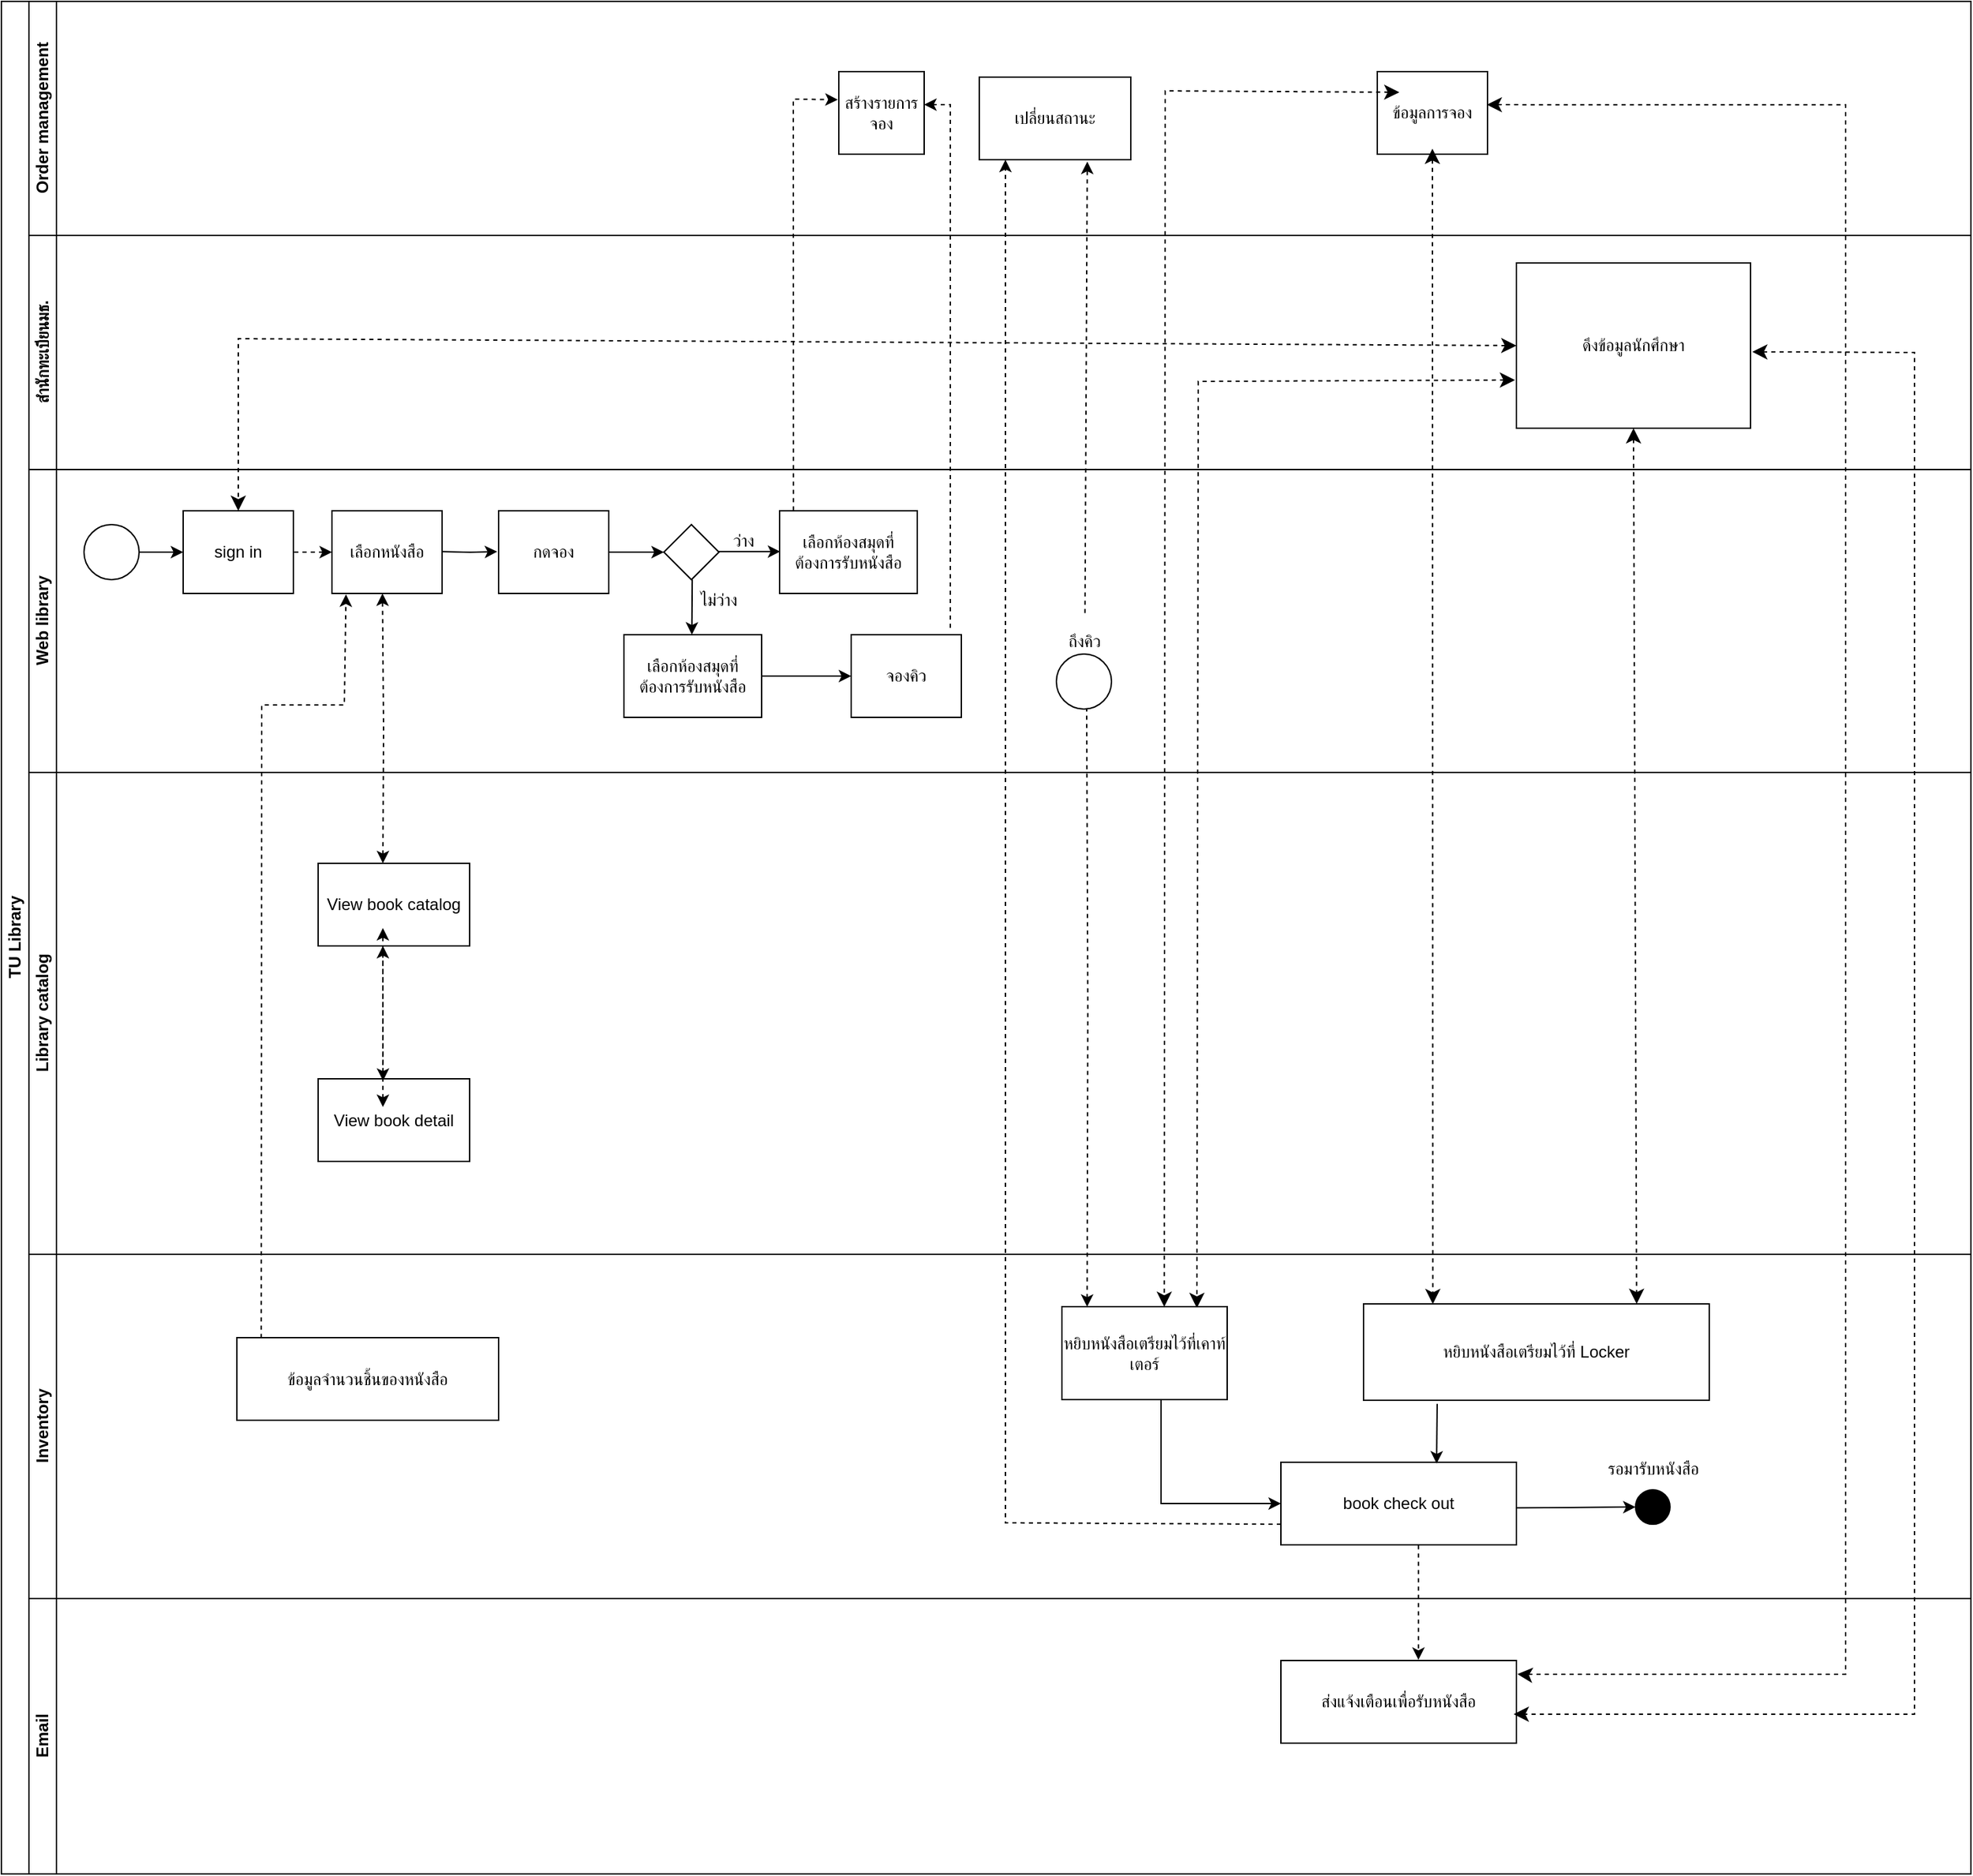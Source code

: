 <mxfile version="24.2.2" type="github">
  <diagram id="prtHgNgQTEPvFCAcTncT" name="Page-1">
    <mxGraphModel dx="2269" dy="1309" grid="1" gridSize="10" guides="1" tooltips="1" connect="1" arrows="1" fold="1" page="1" pageScale="1" pageWidth="1600" pageHeight="1200" math="0" shadow="0">
      <root>
        <mxCell id="0" />
        <mxCell id="1" parent="0" />
        <mxCell id="dNxyNK7c78bLwvsdeMH5-19" value="TU Library" style="swimlane;html=1;childLayout=stackLayout;resizeParent=1;resizeParentMax=0;horizontal=0;startSize=20;horizontalStack=0;" parent="1" vertex="1">
          <mxGeometry x="51" y="25" width="1430" height="1360" as="geometry" />
        </mxCell>
        <mxCell id="NBcu9S_2Oj-sg9Alpb2j-23" value="Order management" style="swimlane;html=1;startSize=20;horizontal=0;" vertex="1" parent="dNxyNK7c78bLwvsdeMH5-19">
          <mxGeometry x="20" width="1410" height="170" as="geometry" />
        </mxCell>
        <mxCell id="NBcu9S_2Oj-sg9Alpb2j-24" value="สร้างรายการจอง" style="rounded=0;whiteSpace=wrap;html=1;fontFamily=Helvetica;fontSize=12;fontColor=#000000;align=center;" vertex="1" parent="NBcu9S_2Oj-sg9Alpb2j-23">
          <mxGeometry x="588" y="51" width="62" height="60" as="geometry" />
        </mxCell>
        <mxCell id="NBcu9S_2Oj-sg9Alpb2j-27" value="ข้อมูลการจอง" style="rounded=0;whiteSpace=wrap;html=1;fontFamily=Helvetica;fontSize=12;fontColor=#000000;align=center;" vertex="1" parent="NBcu9S_2Oj-sg9Alpb2j-23">
          <mxGeometry x="979" y="51" width="80" height="60" as="geometry" />
        </mxCell>
        <mxCell id="NBcu9S_2Oj-sg9Alpb2j-45" value="เปลี่ยนสถานะ" style="rounded=0;whiteSpace=wrap;html=1;fontFamily=Helvetica;fontSize=12;fontColor=#000000;align=center;" vertex="1" parent="NBcu9S_2Oj-sg9Alpb2j-23">
          <mxGeometry x="690" y="55" width="110" height="60" as="geometry" />
        </mxCell>
        <mxCell id="M6i8ldN1hpBLd04Djtbs-2" value="สำนักทะเบียนมธ." style="swimlane;html=1;startSize=20;horizontal=0;" parent="dNxyNK7c78bLwvsdeMH5-19" vertex="1">
          <mxGeometry x="20" y="170" width="1410" height="170" as="geometry" />
        </mxCell>
        <mxCell id="NBcu9S_2Oj-sg9Alpb2j-1" value="ดึงข้อมูลนักศึกษา" style="rounded=0;whiteSpace=wrap;html=1;fontFamily=Helvetica;fontSize=12;fontColor=#000000;align=center;" vertex="1" parent="M6i8ldN1hpBLd04Djtbs-2">
          <mxGeometry x="1080" y="20" width="170" height="120" as="geometry" />
        </mxCell>
        <mxCell id="dNxyNK7c78bLwvsdeMH5-20" value="Web library" style="swimlane;html=1;startSize=20;horizontal=0;" parent="dNxyNK7c78bLwvsdeMH5-19" vertex="1">
          <mxGeometry x="20" y="340" width="1410" height="220" as="geometry" />
        </mxCell>
        <mxCell id="dNxyNK7c78bLwvsdeMH5-33" value="" style="edgeStyle=orthogonalEdgeStyle;rounded=0;orthogonalLoop=1;jettySize=auto;html=1;endArrow=classic;endFill=1;" parent="dNxyNK7c78bLwvsdeMH5-20" source="dNxyNK7c78bLwvsdeMH5-30" edge="1">
          <mxGeometry relative="1" as="geometry">
            <mxPoint x="461" y="60" as="targetPoint" />
          </mxGeometry>
        </mxCell>
        <mxCell id="dNxyNK7c78bLwvsdeMH5-30" value="กดจอง" style="rounded=0;whiteSpace=wrap;html=1;fontFamily=Helvetica;fontSize=12;fontColor=#000000;align=center;" parent="dNxyNK7c78bLwvsdeMH5-20" vertex="1">
          <mxGeometry x="341" y="30" width="80" height="60" as="geometry" />
        </mxCell>
        <mxCell id="dNxyNK7c78bLwvsdeMH5-26" value="เลือกหนังสือ" style="rounded=0;whiteSpace=wrap;html=1;fontFamily=Helvetica;fontSize=12;fontColor=#000000;align=center;" parent="dNxyNK7c78bLwvsdeMH5-20" vertex="1">
          <mxGeometry x="220" y="30" width="80" height="60" as="geometry" />
        </mxCell>
        <mxCell id="M6i8ldN1hpBLd04Djtbs-4" value="" style="rhombus;whiteSpace=wrap;html=1;fontFamily=Helvetica;fontSize=12;fontColor=#000000;align=center;" parent="dNxyNK7c78bLwvsdeMH5-20" vertex="1">
          <mxGeometry x="461" y="40" width="40" height="40" as="geometry" />
        </mxCell>
        <mxCell id="M6i8ldN1hpBLd04Djtbs-5" value="เลือกห้องสมุดที่ต้องการรับหนังสือ" style="rounded=0;whiteSpace=wrap;html=1;fontFamily=Helvetica;fontSize=12;fontColor=#000000;align=center;" parent="dNxyNK7c78bLwvsdeMH5-20" vertex="1">
          <mxGeometry x="545" y="30" width="100" height="60" as="geometry" />
        </mxCell>
        <mxCell id="M6i8ldN1hpBLd04Djtbs-7" value="เลือกห้องสมุดที่ต้องการรับหนังสือ" style="rounded=0;whiteSpace=wrap;html=1;fontFamily=Helvetica;fontSize=12;fontColor=#000000;align=center;" parent="dNxyNK7c78bLwvsdeMH5-20" vertex="1">
          <mxGeometry x="432" y="120" width="100" height="60" as="geometry" />
        </mxCell>
        <mxCell id="M6i8ldN1hpBLd04Djtbs-8" style="edgeStyle=orthogonalEdgeStyle;rounded=0;orthogonalLoop=1;jettySize=auto;html=1;endArrow=classic;endFill=1;entryX=0.443;entryY=-0.001;entryDx=0;entryDy=0;entryPerimeter=0;" parent="dNxyNK7c78bLwvsdeMH5-20" edge="1">
          <mxGeometry relative="1" as="geometry">
            <mxPoint x="481.6" y="80" as="sourcePoint" />
            <mxPoint x="481.3" y="119.94" as="targetPoint" />
            <Array as="points" />
          </mxGeometry>
        </mxCell>
        <mxCell id="M6i8ldN1hpBLd04Djtbs-10" value="ว่าง" style="text;strokeColor=none;align=center;fillColor=none;html=1;verticalAlign=middle;whiteSpace=wrap;rounded=0;" parent="dNxyNK7c78bLwvsdeMH5-20" vertex="1">
          <mxGeometry x="489" y="37" width="60" height="30" as="geometry" />
        </mxCell>
        <mxCell id="M6i8ldN1hpBLd04Djtbs-11" value="ไม่ว่าง" style="text;strokeColor=none;align=center;fillColor=none;html=1;verticalAlign=middle;whiteSpace=wrap;rounded=0;" parent="dNxyNK7c78bLwvsdeMH5-20" vertex="1">
          <mxGeometry x="471" y="80" width="60" height="30" as="geometry" />
        </mxCell>
        <mxCell id="M6i8ldN1hpBLd04Djtbs-13" value="" style="edgeStyle=orthogonalEdgeStyle;rounded=0;orthogonalLoop=1;jettySize=auto;html=1;dashed=1;endArrow=classic;endFill=1;startArrow=classic;startFill=1;entryX=0.5;entryY=1;entryDx=0;entryDy=0;" parent="dNxyNK7c78bLwvsdeMH5-20" edge="1">
          <mxGeometry relative="1" as="geometry">
            <mxPoint x="257" y="286" as="sourcePoint" />
            <mxPoint x="256.68" y="90" as="targetPoint" />
          </mxGeometry>
        </mxCell>
        <mxCell id="M6i8ldN1hpBLd04Djtbs-17" value="" style="edgeStyle=orthogonalEdgeStyle;rounded=0;orthogonalLoop=1;jettySize=auto;html=1;endArrow=none;endFill=0;startArrow=classic;startFill=1;entryX=1;entryY=0.5;entryDx=0;entryDy=0;exitX=0;exitY=0.5;exitDx=0;exitDy=0;" parent="dNxyNK7c78bLwvsdeMH5-20" edge="1" target="M6i8ldN1hpBLd04Djtbs-7" source="M6i8ldN1hpBLd04Djtbs-16">
          <mxGeometry relative="1" as="geometry">
            <mxPoint x="482" y="470" as="sourcePoint" />
            <mxPoint x="481.76" y="180" as="targetPoint" />
          </mxGeometry>
        </mxCell>
        <mxCell id="dNxyNK7c78bLwvsdeMH5-23" value="" style="ellipse;whiteSpace=wrap;html=1;" parent="dNxyNK7c78bLwvsdeMH5-20" vertex="1">
          <mxGeometry x="40" y="40" width="40" height="40" as="geometry" />
        </mxCell>
        <mxCell id="dNxyNK7c78bLwvsdeMH5-24" value="sign in" style="rounded=0;whiteSpace=wrap;html=1;fontFamily=Helvetica;fontSize=12;fontColor=#000000;align=center;" parent="dNxyNK7c78bLwvsdeMH5-20" vertex="1">
          <mxGeometry x="112" y="30" width="80" height="60" as="geometry" />
        </mxCell>
        <mxCell id="dNxyNK7c78bLwvsdeMH5-27" value="" style="edgeStyle=orthogonalEdgeStyle;rounded=0;orthogonalLoop=1;jettySize=auto;html=1;dashed=1;endArrow=none;endFill=0;startArrow=classic;startFill=1;entryX=1;entryY=0.5;entryDx=0;entryDy=0;exitX=0;exitY=0.5;exitDx=0;exitDy=0;" parent="dNxyNK7c78bLwvsdeMH5-20" source="dNxyNK7c78bLwvsdeMH5-26" target="dNxyNK7c78bLwvsdeMH5-24" edge="1">
          <mxGeometry relative="1" as="geometry">
            <mxPoint x="205" y="-10" as="sourcePoint" />
          </mxGeometry>
        </mxCell>
        <mxCell id="dNxyNK7c78bLwvsdeMH5-25" value="" style="edgeStyle=orthogonalEdgeStyle;rounded=0;orthogonalLoop=1;jettySize=auto;html=1;" parent="dNxyNK7c78bLwvsdeMH5-20" source="dNxyNK7c78bLwvsdeMH5-23" target="dNxyNK7c78bLwvsdeMH5-24" edge="1">
          <mxGeometry relative="1" as="geometry" />
        </mxCell>
        <mxCell id="M6i8ldN1hpBLd04Djtbs-16" value="จองคิว" style="rounded=0;whiteSpace=wrap;html=1;fontFamily=Helvetica;fontSize=12;fontColor=#000000;align=center;" parent="dNxyNK7c78bLwvsdeMH5-20" vertex="1">
          <mxGeometry x="597" y="120" width="80" height="60" as="geometry" />
        </mxCell>
        <mxCell id="M6i8ldN1hpBLd04Djtbs-25" value="ถึงคิว" style="text;html=1;align=center;verticalAlign=middle;resizable=1;points=[];autosize=1;strokeColor=none;fillColor=none;movable=1;rotatable=1;deletable=1;editable=1;locked=0;connectable=1;" parent="dNxyNK7c78bLwvsdeMH5-20" vertex="1">
          <mxGeometry x="741" y="110" width="50" height="30" as="geometry" />
        </mxCell>
        <mxCell id="M6i8ldN1hpBLd04Djtbs-23" value="" style="ellipse;whiteSpace=wrap;html=1;" parent="dNxyNK7c78bLwvsdeMH5-20" vertex="1">
          <mxGeometry x="746" y="134" width="40" height="40" as="geometry" />
        </mxCell>
        <mxCell id="M6i8ldN1hpBLd04Djtbs-24" value="" style="shape=image;html=1;verticalAlign=top;verticalLabelPosition=bottom;labelBackgroundColor=#ffffff;imageAspect=0;aspect=fixed;image=https://cdn4.iconfinder.com/data/icons/48-bubbles/48/12.File-128.png" parent="dNxyNK7c78bLwvsdeMH5-20" vertex="1">
          <mxGeometry x="759" y="145" width="18" height="18" as="geometry" />
        </mxCell>
        <mxCell id="M6i8ldN1hpBLd04Djtbs-3" value="" style="edgeStyle=orthogonalEdgeStyle;rounded=0;orthogonalLoop=1;jettySize=auto;html=1;endArrow=classic;endFill=1;" parent="dNxyNK7c78bLwvsdeMH5-20" edge="1">
          <mxGeometry relative="1" as="geometry">
            <mxPoint x="300" y="59.6" as="sourcePoint" />
            <mxPoint x="340" y="59.6" as="targetPoint" />
          </mxGeometry>
        </mxCell>
        <mxCell id="M6i8ldN1hpBLd04Djtbs-6" value="" style="edgeStyle=orthogonalEdgeStyle;rounded=0;orthogonalLoop=1;jettySize=auto;html=1;endArrow=classic;endFill=1;entryX=0;entryY=0.5;entryDx=0;entryDy=0;" parent="dNxyNK7c78bLwvsdeMH5-20" edge="1">
          <mxGeometry relative="1" as="geometry">
            <mxPoint x="500.5" y="59.6" as="sourcePoint" />
            <mxPoint x="545.5" y="59.6" as="targetPoint" />
          </mxGeometry>
        </mxCell>
        <mxCell id="NBcu9S_2Oj-sg9Alpb2j-38" value="" style="edgeStyle=none;orthogonalLoop=1;jettySize=auto;html=1;endArrow=classic;startArrow=classic;endSize=8;startSize=8;rounded=0;dashed=1;entryX=0.25;entryY=0;entryDx=0;entryDy=0;" edge="1" parent="dNxyNK7c78bLwvsdeMH5-20">
          <mxGeometry width="100" relative="1" as="geometry">
            <mxPoint x="1079" y="-65" as="sourcePoint" />
            <mxPoint x="848" y="609" as="targetPoint" />
            <Array as="points">
              <mxPoint x="849" y="-64" />
            </Array>
          </mxGeometry>
        </mxCell>
        <mxCell id="dNxyNK7c78bLwvsdeMH5-21" value="Library catalog" style="swimlane;html=1;startSize=20;horizontal=0;" parent="dNxyNK7c78bLwvsdeMH5-19" vertex="1">
          <mxGeometry x="20" y="560" width="1410" height="350" as="geometry" />
        </mxCell>
        <mxCell id="M6i8ldN1hpBLd04Djtbs-12" value="View book catalog" style="rounded=0;whiteSpace=wrap;html=1;fontFamily=Helvetica;fontSize=12;fontColor=#000000;align=center;" parent="dNxyNK7c78bLwvsdeMH5-21" vertex="1">
          <mxGeometry x="210" y="66" width="110" height="60" as="geometry" />
        </mxCell>
        <mxCell id="NBcu9S_2Oj-sg9Alpb2j-8" value="View book detail" style="rounded=0;whiteSpace=wrap;html=1;fontFamily=Helvetica;fontSize=12;fontColor=#000000;align=center;" vertex="1" parent="dNxyNK7c78bLwvsdeMH5-21">
          <mxGeometry x="210" y="222.5" width="110" height="60" as="geometry" />
        </mxCell>
        <mxCell id="NBcu9S_2Oj-sg9Alpb2j-10" value="" style="edgeStyle=none;orthogonalLoop=1;jettySize=auto;html=1;rounded=0;exitX=0.428;exitY=0.024;exitDx=0;exitDy=0;exitPerimeter=0;dashed=1;startArrow=classic;startFill=1;" edge="1" parent="dNxyNK7c78bLwvsdeMH5-21" source="NBcu9S_2Oj-sg9Alpb2j-8">
          <mxGeometry width="100" relative="1" as="geometry">
            <mxPoint x="257.02" y="255.98" as="sourcePoint" />
            <mxPoint x="257" y="126" as="targetPoint" />
            <Array as="points" />
          </mxGeometry>
        </mxCell>
        <mxCell id="NBcu9S_2Oj-sg9Alpb2j-3" value="Inventory" style="swimlane;html=1;startSize=20;horizontal=0;" vertex="1" parent="dNxyNK7c78bLwvsdeMH5-19">
          <mxGeometry x="20" y="910" width="1410" height="250" as="geometry" />
        </mxCell>
        <mxCell id="NBcu9S_2Oj-sg9Alpb2j-5" value="ข้อมูลจำนวนชิ้นของหนังสือ" style="rounded=0;whiteSpace=wrap;html=1;fontFamily=Helvetica;fontSize=12;fontColor=#000000;align=center;" vertex="1" parent="NBcu9S_2Oj-sg9Alpb2j-3">
          <mxGeometry x="151" y="60.5" width="190" height="60" as="geometry" />
        </mxCell>
        <mxCell id="M6i8ldN1hpBLd04Djtbs-33" value="หยิบหนังสือเตรียมไว้ที่เคาท์เตอร์" style="rounded=0;whiteSpace=wrap;html=1;fontFamily=Helvetica;fontSize=12;fontColor=#000000;align=center;" parent="NBcu9S_2Oj-sg9Alpb2j-3" vertex="1">
          <mxGeometry x="750" y="38" width="120" height="67.5" as="geometry" />
        </mxCell>
        <mxCell id="M6i8ldN1hpBLd04Djtbs-32" value="" style="ellipse;whiteSpace=wrap;html=1;fillColor=#000000;" parent="NBcu9S_2Oj-sg9Alpb2j-3" vertex="1">
          <mxGeometry x="1166.5" y="171" width="25" height="25" as="geometry" />
        </mxCell>
        <mxCell id="NBcu9S_2Oj-sg9Alpb2j-11" value="book check out" style="rounded=0;whiteSpace=wrap;html=1;fontFamily=Helvetica;fontSize=12;fontColor=#000000;align=center;" vertex="1" parent="NBcu9S_2Oj-sg9Alpb2j-3">
          <mxGeometry x="909" y="151" width="171" height="60" as="geometry" />
        </mxCell>
        <mxCell id="NBcu9S_2Oj-sg9Alpb2j-17" value="" style="edgeStyle=none;orthogonalLoop=1;jettySize=auto;html=1;rounded=0;exitX=0.5;exitY=1;exitDx=0;exitDy=0;entryX=0;entryY=0.5;entryDx=0;entryDy=0;" edge="1" parent="NBcu9S_2Oj-sg9Alpb2j-3" target="NBcu9S_2Oj-sg9Alpb2j-11">
          <mxGeometry width="100" relative="1" as="geometry">
            <mxPoint x="822" y="105.5" as="sourcePoint" />
            <mxPoint x="949" y="61" as="targetPoint" />
            <Array as="points">
              <mxPoint x="822" y="181" />
            </Array>
          </mxGeometry>
        </mxCell>
        <mxCell id="M6i8ldN1hpBLd04Djtbs-39" value="รอมารับหนังสือ" style="text;html=1;align=center;verticalAlign=middle;resizable=0;points=[];autosize=1;strokeColor=none;fillColor=none;" parent="NBcu9S_2Oj-sg9Alpb2j-3" vertex="1">
          <mxGeometry x="1129" y="141" width="100" height="30" as="geometry" />
        </mxCell>
        <mxCell id="M6i8ldN1hpBLd04Djtbs-27" value="หยิบหนังสือเตรียมไว้ที่ Locker" style="rounded=0;whiteSpace=wrap;html=1;fontFamily=Helvetica;fontSize=12;fontColor=#000000;align=center;" parent="NBcu9S_2Oj-sg9Alpb2j-3" vertex="1">
          <mxGeometry x="969" y="36" width="251" height="70" as="geometry" />
        </mxCell>
        <mxCell id="NBcu9S_2Oj-sg9Alpb2j-21" value="" style="edgeStyle=none;orthogonalLoop=1;jettySize=auto;html=1;rounded=0;entryX=0;entryY=0.5;entryDx=0;entryDy=0;exitX=1.002;exitY=0.553;exitDx=0;exitDy=0;exitPerimeter=0;" edge="1" parent="NBcu9S_2Oj-sg9Alpb2j-3" source="NBcu9S_2Oj-sg9Alpb2j-11" target="M6i8ldN1hpBLd04Djtbs-32">
          <mxGeometry width="100" relative="1" as="geometry">
            <mxPoint x="1019" y="183.31" as="sourcePoint" />
            <mxPoint x="1119" y="183.31" as="targetPoint" />
            <Array as="points" />
          </mxGeometry>
        </mxCell>
        <mxCell id="NBcu9S_2Oj-sg9Alpb2j-22" value="" style="edgeStyle=none;orthogonalLoop=1;jettySize=auto;html=1;rounded=0;entryX=0.661;entryY=0.016;entryDx=0;entryDy=0;entryPerimeter=0;exitX=0.213;exitY=1.037;exitDx=0;exitDy=0;exitPerimeter=0;" edge="1" parent="NBcu9S_2Oj-sg9Alpb2j-3" source="M6i8ldN1hpBLd04Djtbs-27" target="NBcu9S_2Oj-sg9Alpb2j-11">
          <mxGeometry width="100" relative="1" as="geometry">
            <mxPoint x="1019" y="111" as="sourcePoint" />
            <mxPoint x="999" y="91" as="targetPoint" />
            <Array as="points" />
          </mxGeometry>
        </mxCell>
        <mxCell id="NBcu9S_2Oj-sg9Alpb2j-4" value="Email" style="swimlane;html=1;startSize=20;horizontal=0;" vertex="1" parent="dNxyNK7c78bLwvsdeMH5-19">
          <mxGeometry x="20" y="1160" width="1410" height="200" as="geometry" />
        </mxCell>
        <mxCell id="NBcu9S_2Oj-sg9Alpb2j-40" value="ส่งแจ้งเตือนเพื่อรับหนังสือ" style="rounded=0;whiteSpace=wrap;html=1;fontFamily=Helvetica;fontSize=12;fontColor=#000000;align=center;" vertex="1" parent="NBcu9S_2Oj-sg9Alpb2j-4">
          <mxGeometry x="909" y="45" width="171" height="60" as="geometry" />
        </mxCell>
        <mxCell id="NBcu9S_2Oj-sg9Alpb2j-2" value="" style="edgeStyle=none;orthogonalLoop=1;jettySize=auto;html=1;endArrow=classic;startArrow=classic;endSize=8;startSize=8;rounded=0;entryX=0.5;entryY=0;entryDx=0;entryDy=0;exitX=0;exitY=0.5;exitDx=0;exitDy=0;dashed=1;" edge="1" parent="dNxyNK7c78bLwvsdeMH5-19" source="NBcu9S_2Oj-sg9Alpb2j-1" target="dNxyNK7c78bLwvsdeMH5-24">
          <mxGeometry width="100" relative="1" as="geometry">
            <mxPoint x="122" y="100" as="sourcePoint" />
            <mxPoint x="222" y="100" as="targetPoint" />
            <Array as="points">
              <mxPoint x="172" y="245" />
            </Array>
          </mxGeometry>
        </mxCell>
        <mxCell id="NBcu9S_2Oj-sg9Alpb2j-6" value="" style="edgeStyle=none;orthogonalLoop=1;jettySize=auto;html=1;rounded=0;exitX=0.558;exitY=0.008;exitDx=0;exitDy=0;exitPerimeter=0;dashed=1;startArrow=classic;startFill=1;" edge="1" parent="dNxyNK7c78bLwvsdeMH5-19">
          <mxGeometry width="100" relative="1" as="geometry">
            <mxPoint x="277.02" y="802.98" as="sourcePoint" />
            <mxPoint x="277" y="673" as="targetPoint" />
            <Array as="points" />
          </mxGeometry>
        </mxCell>
        <mxCell id="NBcu9S_2Oj-sg9Alpb2j-7" value="" style="edgeStyle=none;orthogonalLoop=1;jettySize=auto;html=1;rounded=0;exitX=0.093;exitY=0.005;exitDx=0;exitDy=0;exitPerimeter=0;dashed=1;entryX=0.128;entryY=1.011;entryDx=0;entryDy=0;entryPerimeter=0;" edge="1" parent="dNxyNK7c78bLwvsdeMH5-19" source="NBcu9S_2Oj-sg9Alpb2j-5" target="dNxyNK7c78bLwvsdeMH5-26">
          <mxGeometry width="100" relative="1" as="geometry">
            <mxPoint x="137" y="501" as="sourcePoint" />
            <mxPoint x="257" y="281" as="targetPoint" />
            <Array as="points">
              <mxPoint x="189" y="511" />
              <mxPoint x="249" y="511" />
            </Array>
          </mxGeometry>
        </mxCell>
        <mxCell id="M6i8ldN1hpBLd04Djtbs-26" value="" style="edgeStyle=orthogonalEdgeStyle;rounded=0;orthogonalLoop=1;jettySize=auto;html=1;dashed=1;endArrow=none;endFill=0;startArrow=classic;startFill=1;entryX=0.5;entryY=1;entryDx=0;entryDy=0;exitX=0.548;exitY=0.001;exitDx=0;exitDy=0;exitPerimeter=0;" parent="dNxyNK7c78bLwvsdeMH5-19" edge="1">
          <mxGeometry relative="1" as="geometry">
            <mxPoint x="788.28" y="948.068" as="sourcePoint" />
            <mxPoint x="788" y="514" as="targetPoint" />
          </mxGeometry>
        </mxCell>
        <mxCell id="NBcu9S_2Oj-sg9Alpb2j-25" value="" style="edgeStyle=none;orthogonalLoop=1;jettySize=auto;html=1;rounded=0;dashed=1;entryX=1;entryY=0.399;entryDx=0;entryDy=0;entryPerimeter=0;" edge="1" parent="dNxyNK7c78bLwvsdeMH5-19" target="NBcu9S_2Oj-sg9Alpb2j-24">
          <mxGeometry width="100" relative="1" as="geometry">
            <mxPoint x="689" y="455" as="sourcePoint" />
            <mxPoint x="729" y="111" as="targetPoint" />
            <Array as="points">
              <mxPoint x="689" y="75" />
            </Array>
          </mxGeometry>
        </mxCell>
        <mxCell id="NBcu9S_2Oj-sg9Alpb2j-26" value="" style="edgeStyle=none;orthogonalLoop=1;jettySize=auto;html=1;rounded=0;exitX=0.441;exitY=-0.005;exitDx=0;exitDy=0;exitPerimeter=0;entryX=0.003;entryY=0.34;entryDx=0;entryDy=0;entryPerimeter=0;dashed=1;" edge="1" parent="dNxyNK7c78bLwvsdeMH5-19">
          <mxGeometry width="100" relative="1" as="geometry">
            <mxPoint x="575.1" y="369.7" as="sourcePoint" />
            <mxPoint x="607.24" y="71.4" as="targetPoint" />
            <Array as="points">
              <mxPoint x="575" y="71" />
            </Array>
          </mxGeometry>
        </mxCell>
        <mxCell id="NBcu9S_2Oj-sg9Alpb2j-33" value="" style="edgeStyle=none;orthogonalLoop=1;jettySize=auto;html=1;endArrow=classic;startArrow=classic;endSize=8;startSize=8;rounded=0;exitX=0.5;exitY=1;exitDx=0;exitDy=0;entryX=0.384;entryY=0.059;entryDx=0;entryDy=0;entryPerimeter=0;dashed=1;" edge="1" parent="dNxyNK7c78bLwvsdeMH5-19">
          <mxGeometry width="100" relative="1" as="geometry">
            <mxPoint x="1039" y="107" as="sourcePoint" />
            <mxPoint x="1039.304" y="946.13" as="targetPoint" />
            <Array as="points" />
          </mxGeometry>
        </mxCell>
        <mxCell id="NBcu9S_2Oj-sg9Alpb2j-37" value="" style="edgeStyle=none;orthogonalLoop=1;jettySize=auto;html=1;endArrow=classic;startArrow=classic;endSize=8;startSize=8;rounded=0;entryX=0.79;entryY=0;entryDx=0;entryDy=0;entryPerimeter=0;dashed=1;exitX=0.5;exitY=1;exitDx=0;exitDy=0;" edge="1" parent="dNxyNK7c78bLwvsdeMH5-19" source="NBcu9S_2Oj-sg9Alpb2j-1" target="M6i8ldN1hpBLd04Djtbs-27">
          <mxGeometry width="100" relative="1" as="geometry">
            <mxPoint x="1156" y="285" as="sourcePoint" />
            <mxPoint x="1156.304" y="949.13" as="targetPoint" />
            <Array as="points" />
          </mxGeometry>
        </mxCell>
        <mxCell id="NBcu9S_2Oj-sg9Alpb2j-41" value="" style="edgeStyle=none;orthogonalLoop=1;jettySize=auto;html=1;rounded=0;entryX=0.584;entryY=-0.008;entryDx=0;entryDy=0;entryPerimeter=0;exitX=0.584;exitY=1.004;exitDx=0;exitDy=0;exitPerimeter=0;dashed=1;" edge="1" parent="dNxyNK7c78bLwvsdeMH5-19" source="NBcu9S_2Oj-sg9Alpb2j-11" target="NBcu9S_2Oj-sg9Alpb2j-40">
          <mxGeometry width="100" relative="1" as="geometry">
            <mxPoint x="1029" y="1125" as="sourcePoint" />
            <mxPoint x="1089" y="1145" as="targetPoint" />
            <Array as="points" />
          </mxGeometry>
        </mxCell>
        <mxCell id="NBcu9S_2Oj-sg9Alpb2j-46" value="" style="edgeStyle=none;orthogonalLoop=1;jettySize=auto;html=1;rounded=0;exitX=0.515;exitY=-0.192;exitDx=0;exitDy=0;exitPerimeter=0;entryX=0.713;entryY=1.023;entryDx=0;entryDy=0;dashed=1;entryPerimeter=0;" edge="1" parent="dNxyNK7c78bLwvsdeMH5-19" source="M6i8ldN1hpBLd04Djtbs-25" target="NBcu9S_2Oj-sg9Alpb2j-45">
          <mxGeometry width="100" relative="1" as="geometry">
            <mxPoint x="729" y="195" as="sourcePoint" />
            <mxPoint x="829" y="195" as="targetPoint" />
            <Array as="points" />
          </mxGeometry>
        </mxCell>
        <mxCell id="NBcu9S_2Oj-sg9Alpb2j-34" value="" style="edgeStyle=none;orthogonalLoop=1;jettySize=auto;html=1;endArrow=classic;startArrow=classic;endSize=8;startSize=8;rounded=0;exitX=0;exitY=0.25;exitDx=0;exitDy=0;entryX=0.384;entryY=0.059;entryDx=0;entryDy=0;entryPerimeter=0;dashed=1;" edge="1" parent="1">
          <mxGeometry width="100" relative="1" as="geometry">
            <mxPoint x="1066" y="91" as="sourcePoint" />
            <mxPoint x="895.304" y="973.13" as="targetPoint" />
            <Array as="points">
              <mxPoint x="896" y="90" />
            </Array>
          </mxGeometry>
        </mxCell>
        <mxCell id="NBcu9S_2Oj-sg9Alpb2j-43" value="" style="edgeStyle=segmentEdgeStyle;endArrow=classic;html=1;curved=0;rounded=0;endSize=8;startSize=8;sourcePerimeterSpacing=0;targetPerimeterSpacing=0;startArrow=classic;startFill=1;exitX=1.043;exitY=0.401;exitDx=0;exitDy=0;exitPerimeter=0;entryX=1.004;entryY=0.165;entryDx=0;entryDy=0;entryPerimeter=0;dashed=1;" edge="1" parent="1" target="NBcu9S_2Oj-sg9Alpb2j-40">
          <mxGeometry width="100" relative="1" as="geometry">
            <mxPoint x="1129.44" y="100.06" as="sourcePoint" />
            <mxPoint x="1390" y="1130" as="targetPoint" />
            <Array as="points">
              <mxPoint x="1390" y="100" />
              <mxPoint x="1390" y="1240" />
              <mxPoint x="1153" y="1240" />
            </Array>
          </mxGeometry>
        </mxCell>
        <mxCell id="NBcu9S_2Oj-sg9Alpb2j-44" value="" style="edgeStyle=segmentEdgeStyle;endArrow=classic;html=1;curved=0;rounded=0;endSize=8;startSize=8;sourcePerimeterSpacing=0;targetPerimeterSpacing=0;startArrow=classic;startFill=1;entryX=1.004;entryY=0.165;entryDx=0;entryDy=0;entryPerimeter=0;dashed=1;exitX=1.007;exitY=0.538;exitDx=0;exitDy=0;exitPerimeter=0;" edge="1" parent="1" source="NBcu9S_2Oj-sg9Alpb2j-1">
          <mxGeometry width="100" relative="1" as="geometry">
            <mxPoint x="1250" y="170" as="sourcePoint" />
            <mxPoint x="1149" y="1269" as="targetPoint" />
            <Array as="points">
              <mxPoint x="1350" y="280" />
              <mxPoint x="1440" y="280" />
              <mxPoint x="1440" y="1269" />
            </Array>
          </mxGeometry>
        </mxCell>
        <mxCell id="NBcu9S_2Oj-sg9Alpb2j-47" value="" style="edgeStyle=none;orthogonalLoop=1;jettySize=auto;html=1;rounded=0;exitX=0;exitY=0.75;exitDx=0;exitDy=0;dashed=1;" edge="1" parent="1" source="NBcu9S_2Oj-sg9Alpb2j-11">
          <mxGeometry width="100" relative="1" as="geometry">
            <mxPoint x="770" y="1120" as="sourcePoint" />
            <mxPoint x="780" y="140" as="targetPoint" />
            <Array as="points">
              <mxPoint x="780" y="1130" />
            </Array>
          </mxGeometry>
        </mxCell>
      </root>
    </mxGraphModel>
  </diagram>
</mxfile>
